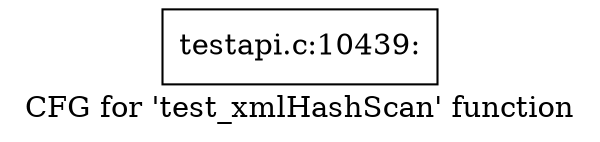 digraph "CFG for 'test_xmlHashScan' function" {
	label="CFG for 'test_xmlHashScan' function";

	Node0x41da850 [shape=record,label="{testapi.c:10439:}"];
}
